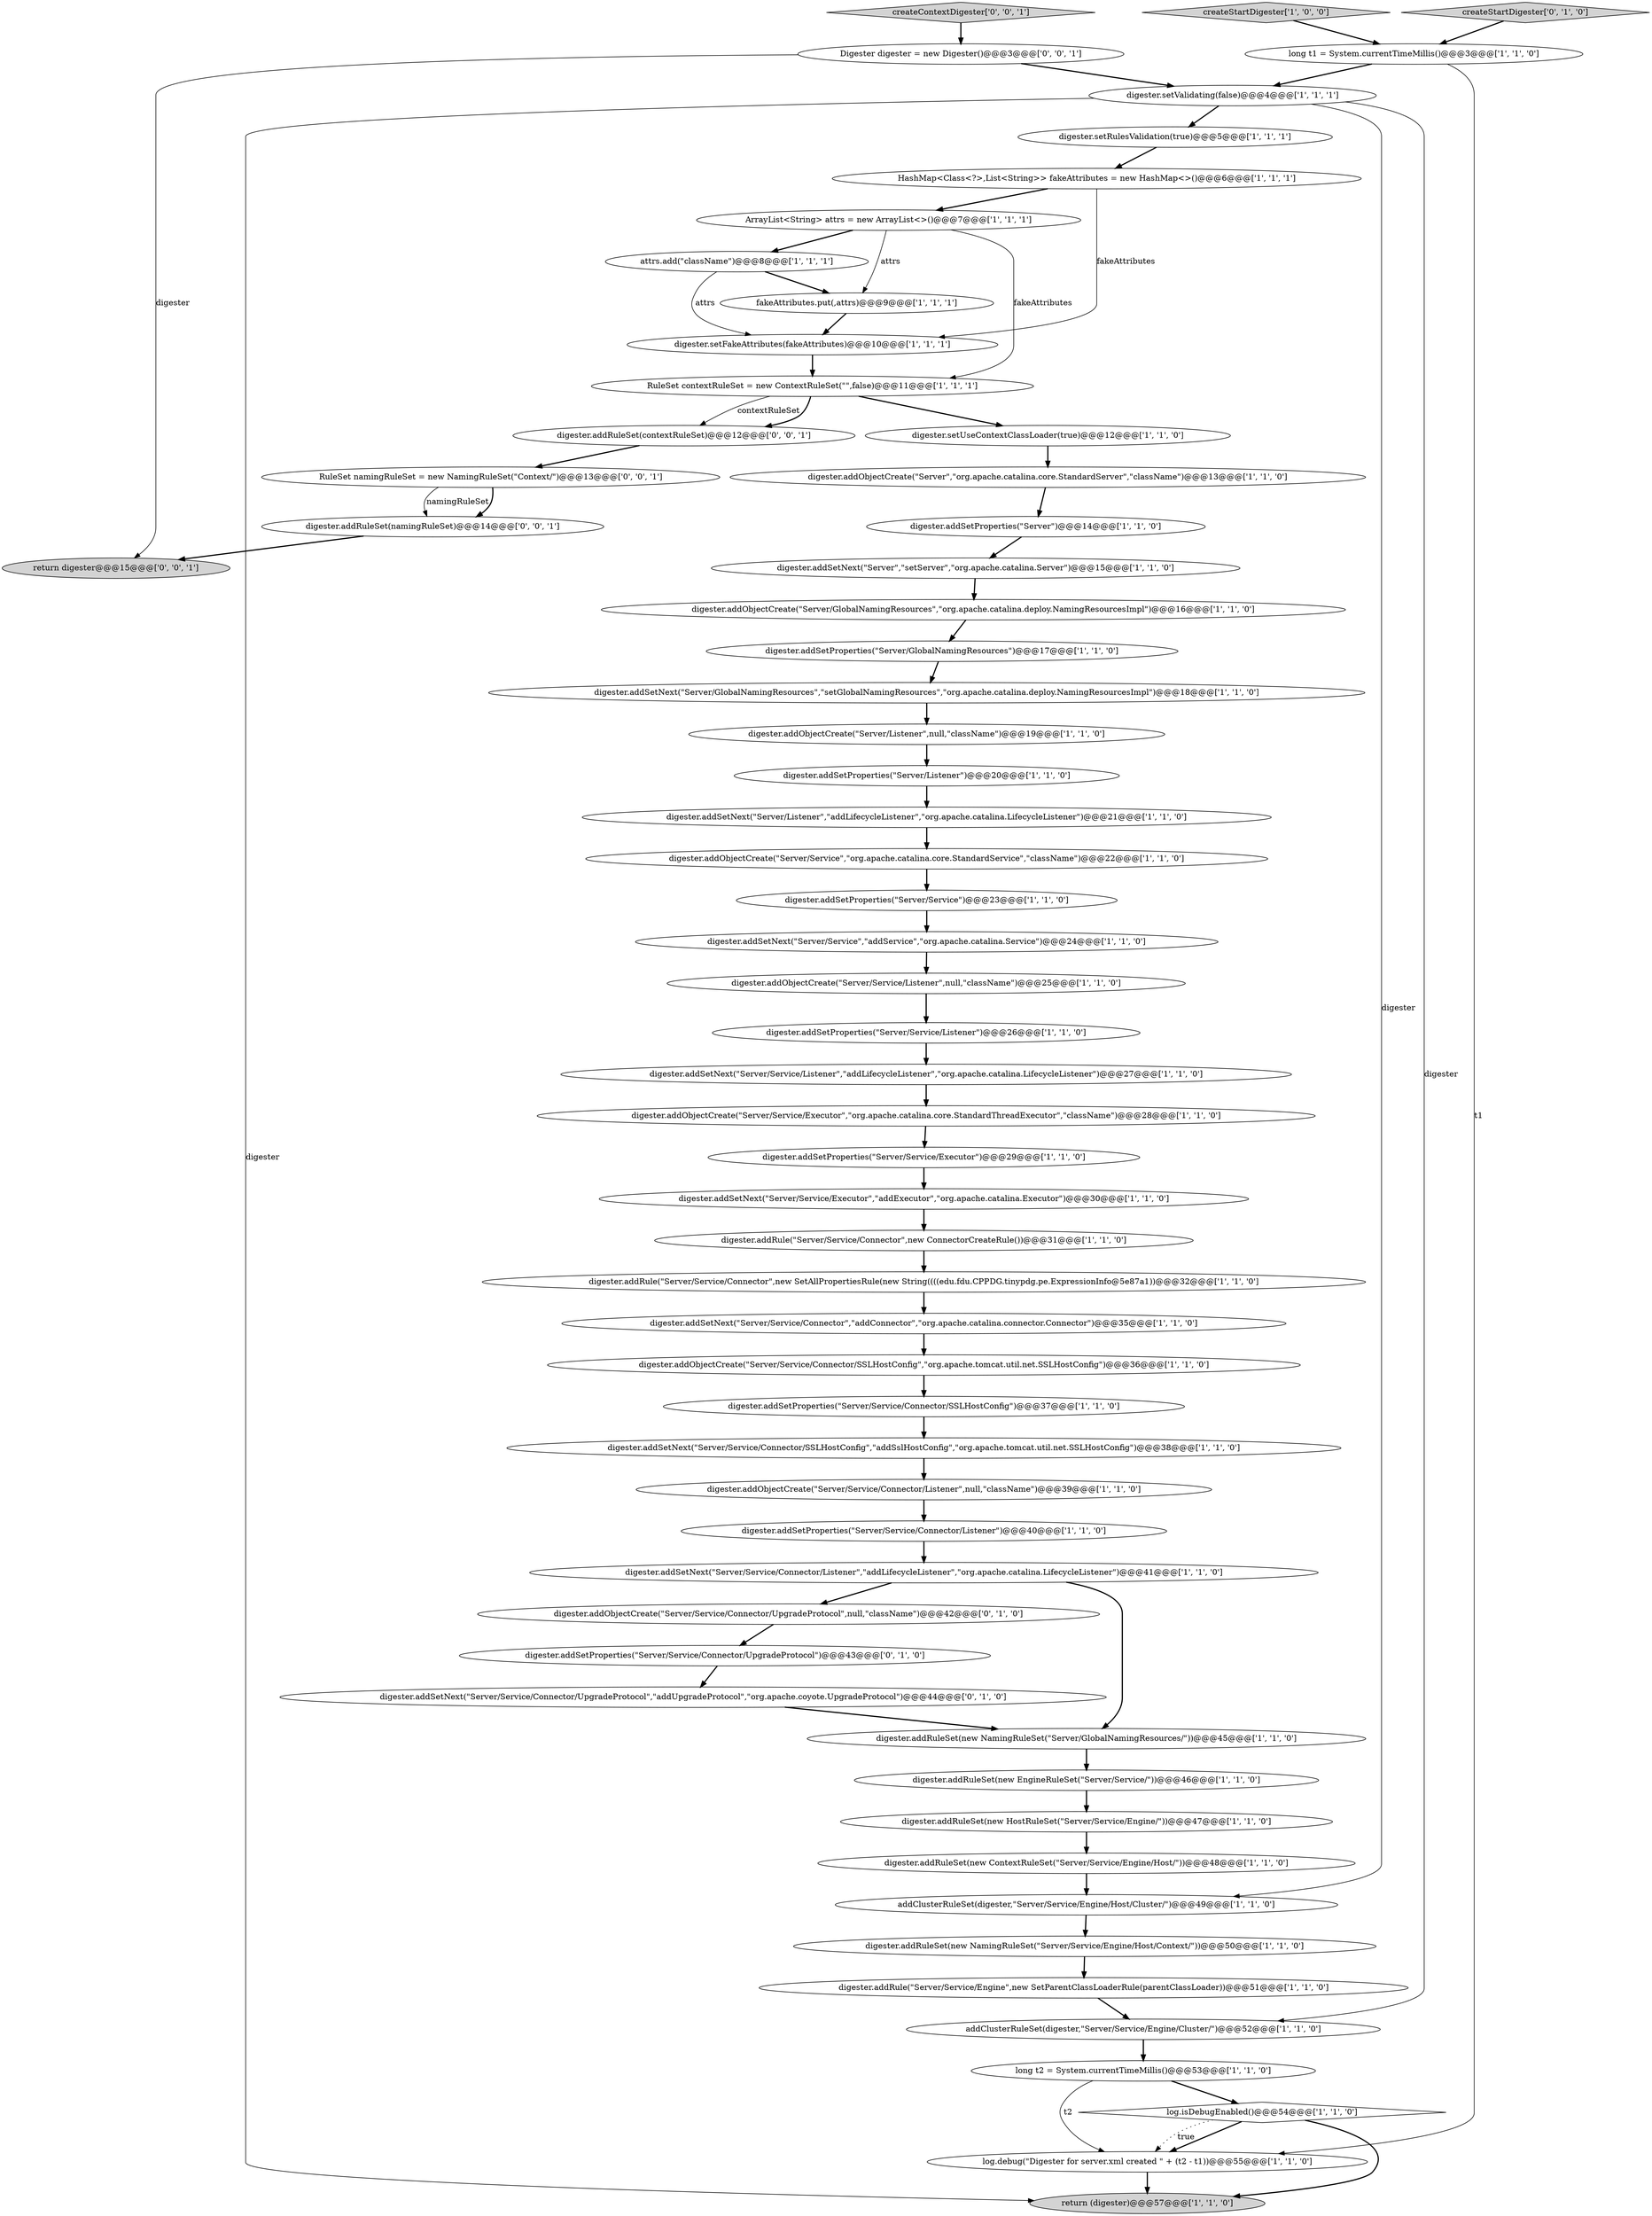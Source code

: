 digraph {
19 [style = filled, label = "digester.addSetProperties(\"Server/Service/Connector/SSLHostConfig\")@@@37@@@['1', '1', '0']", fillcolor = white, shape = ellipse image = "AAA0AAABBB1BBB"];
39 [style = filled, label = "digester.addObjectCreate(\"Server/Service/Connector/Listener\",null,\"className\")@@@39@@@['1', '1', '0']", fillcolor = white, shape = ellipse image = "AAA0AAABBB1BBB"];
15 [style = filled, label = "digester.addSetProperties(\"Server/Service/Listener\")@@@26@@@['1', '1', '0']", fillcolor = white, shape = ellipse image = "AAA0AAABBB1BBB"];
25 [style = filled, label = "digester.addRule(\"Server/Service/Connector\",new SetAllPropertiesRule(new String((((edu.fdu.CPPDG.tinypdg.pe.ExpressionInfo@5e87a1))@@@32@@@['1', '1', '0']", fillcolor = white, shape = ellipse image = "AAA0AAABBB1BBB"];
26 [style = filled, label = "digester.addRule(\"Server/Service/Engine\",new SetParentClassLoaderRule(parentClassLoader))@@@51@@@['1', '1', '0']", fillcolor = white, shape = ellipse image = "AAA0AAABBB1BBB"];
2 [style = filled, label = "digester.addSetNext(\"Server/GlobalNamingResources\",\"setGlobalNamingResources\",\"org.apache.catalina.deploy.NamingResourcesImpl\")@@@18@@@['1', '1', '0']", fillcolor = white, shape = ellipse image = "AAA0AAABBB1BBB"];
20 [style = filled, label = "digester.addSetProperties(\"Server/Service/Connector/Listener\")@@@40@@@['1', '1', '0']", fillcolor = white, shape = ellipse image = "AAA0AAABBB1BBB"];
34 [style = filled, label = "digester.addObjectCreate(\"Server/GlobalNamingResources\",\"org.apache.catalina.deploy.NamingResourcesImpl\")@@@16@@@['1', '1', '0']", fillcolor = white, shape = ellipse image = "AAA0AAABBB1BBB"];
46 [style = filled, label = "digester.addSetProperties(\"Server/GlobalNamingResources\")@@@17@@@['1', '1', '0']", fillcolor = white, shape = ellipse image = "AAA0AAABBB1BBB"];
17 [style = filled, label = "digester.addRuleSet(new EngineRuleSet(\"Server/Service/\"))@@@46@@@['1', '1', '0']", fillcolor = white, shape = ellipse image = "AAA0AAABBB1BBB"];
24 [style = filled, label = "digester.addObjectCreate(\"Server/Listener\",null,\"className\")@@@19@@@['1', '1', '0']", fillcolor = white, shape = ellipse image = "AAA0AAABBB1BBB"];
8 [style = filled, label = "digester.addSetProperties(\"Server/Listener\")@@@20@@@['1', '1', '0']", fillcolor = white, shape = ellipse image = "AAA0AAABBB1BBB"];
12 [style = filled, label = "digester.setUseContextClassLoader(true)@@@12@@@['1', '1', '0']", fillcolor = white, shape = ellipse image = "AAA0AAABBB1BBB"];
30 [style = filled, label = "digester.addObjectCreate(\"Server/Service/Executor\",\"org.apache.catalina.core.StandardThreadExecutor\",\"className\")@@@28@@@['1', '1', '0']", fillcolor = white, shape = ellipse image = "AAA0AAABBB1BBB"];
51 [style = filled, label = "digester.addObjectCreate(\"Server/Service/Connector/UpgradeProtocol\",null,\"className\")@@@42@@@['0', '1', '0']", fillcolor = white, shape = ellipse image = "AAA1AAABBB2BBB"];
53 [style = filled, label = "digester.addSetProperties(\"Server/Service/Connector/UpgradeProtocol\")@@@43@@@['0', '1', '0']", fillcolor = white, shape = ellipse image = "AAA1AAABBB2BBB"];
27 [style = filled, label = "long t2 = System.currentTimeMillis()@@@53@@@['1', '1', '0']", fillcolor = white, shape = ellipse image = "AAA0AAABBB1BBB"];
58 [style = filled, label = "Digester digester = new Digester()@@@3@@@['0', '0', '1']", fillcolor = white, shape = ellipse image = "AAA0AAABBB3BBB"];
22 [style = filled, label = "digester.addRuleSet(new HostRuleSet(\"Server/Service/Engine/\"))@@@47@@@['1', '1', '0']", fillcolor = white, shape = ellipse image = "AAA0AAABBB1BBB"];
52 [style = filled, label = "digester.addSetNext(\"Server/Service/Connector/UpgradeProtocol\",\"addUpgradeProtocol\",\"org.apache.coyote.UpgradeProtocol\")@@@44@@@['0', '1', '0']", fillcolor = white, shape = ellipse image = "AAA1AAABBB2BBB"];
43 [style = filled, label = "digester.addSetNext(\"Server/Service/Listener\",\"addLifecycleListener\",\"org.apache.catalina.LifecycleListener\")@@@27@@@['1', '1', '0']", fillcolor = white, shape = ellipse image = "AAA0AAABBB1BBB"];
59 [style = filled, label = "return digester@@@15@@@['0', '0', '1']", fillcolor = lightgray, shape = ellipse image = "AAA0AAABBB3BBB"];
45 [style = filled, label = "digester.addSetNext(\"Server/Service/Connector/Listener\",\"addLifecycleListener\",\"org.apache.catalina.LifecycleListener\")@@@41@@@['1', '1', '0']", fillcolor = white, shape = ellipse image = "AAA0AAABBB1BBB"];
36 [style = filled, label = "createStartDigester['1', '0', '0']", fillcolor = lightgray, shape = diamond image = "AAA0AAABBB1BBB"];
38 [style = filled, label = "digester.addObjectCreate(\"Server/Service/Listener\",null,\"className\")@@@25@@@['1', '1', '0']", fillcolor = white, shape = ellipse image = "AAA0AAABBB1BBB"];
54 [style = filled, label = "createContextDigester['0', '0', '1']", fillcolor = lightgray, shape = diamond image = "AAA0AAABBB3BBB"];
33 [style = filled, label = "digester.addRuleSet(new NamingRuleSet(\"Server/Service/Engine/Host/Context/\"))@@@50@@@['1', '1', '0']", fillcolor = white, shape = ellipse image = "AAA0AAABBB1BBB"];
1 [style = filled, label = "digester.addSetNext(\"Server/Service/Connector\",\"addConnector\",\"org.apache.catalina.connector.Connector\")@@@35@@@['1', '1', '0']", fillcolor = white, shape = ellipse image = "AAA0AAABBB1BBB"];
21 [style = filled, label = "digester.addRuleSet(new ContextRuleSet(\"Server/Service/Engine/Host/\"))@@@48@@@['1', '1', '0']", fillcolor = white, shape = ellipse image = "AAA0AAABBB1BBB"];
42 [style = filled, label = "long t1 = System.currentTimeMillis()@@@3@@@['1', '1', '0']", fillcolor = white, shape = ellipse image = "AAA0AAABBB1BBB"];
40 [style = filled, label = "RuleSet contextRuleSet = new ContextRuleSet(\"\",false)@@@11@@@['1', '1', '1']", fillcolor = white, shape = ellipse image = "AAA0AAABBB1BBB"];
18 [style = filled, label = "digester.addRule(\"Server/Service/Connector\",new ConnectorCreateRule())@@@31@@@['1', '1', '0']", fillcolor = white, shape = ellipse image = "AAA0AAABBB1BBB"];
49 [style = filled, label = "digester.addSetNext(\"Server/Service\",\"addService\",\"org.apache.catalina.Service\")@@@24@@@['1', '1', '0']", fillcolor = white, shape = ellipse image = "AAA0AAABBB1BBB"];
6 [style = filled, label = "digester.addRuleSet(new NamingRuleSet(\"Server/GlobalNamingResources/\"))@@@45@@@['1', '1', '0']", fillcolor = white, shape = ellipse image = "AAA0AAABBB1BBB"];
14 [style = filled, label = "digester.addSetNext(\"Server/Service/Executor\",\"addExecutor\",\"org.apache.catalina.Executor\")@@@30@@@['1', '1', '0']", fillcolor = white, shape = ellipse image = "AAA0AAABBB1BBB"];
48 [style = filled, label = "return (digester)@@@57@@@['1', '1', '0']", fillcolor = lightgray, shape = ellipse image = "AAA0AAABBB1BBB"];
4 [style = filled, label = "attrs.add(\"className\")@@@8@@@['1', '1', '1']", fillcolor = white, shape = ellipse image = "AAA0AAABBB1BBB"];
56 [style = filled, label = "digester.addRuleSet(contextRuleSet)@@@12@@@['0', '0', '1']", fillcolor = white, shape = ellipse image = "AAA0AAABBB3BBB"];
10 [style = filled, label = "addClusterRuleSet(digester,\"Server/Service/Engine/Host/Cluster/\")@@@49@@@['1', '1', '0']", fillcolor = white, shape = ellipse image = "AAA0AAABBB1BBB"];
32 [style = filled, label = "digester.addSetNext(\"Server\",\"setServer\",\"org.apache.catalina.Server\")@@@15@@@['1', '1', '0']", fillcolor = white, shape = ellipse image = "AAA0AAABBB1BBB"];
3 [style = filled, label = "digester.addObjectCreate(\"Server/Service/Connector/SSLHostConfig\",\"org.apache.tomcat.util.net.SSLHostConfig\")@@@36@@@['1', '1', '0']", fillcolor = white, shape = ellipse image = "AAA0AAABBB1BBB"];
5 [style = filled, label = "fakeAttributes.put(,attrs)@@@9@@@['1', '1', '1']", fillcolor = white, shape = ellipse image = "AAA0AAABBB1BBB"];
23 [style = filled, label = "digester.addSetNext(\"Server/Listener\",\"addLifecycleListener\",\"org.apache.catalina.LifecycleListener\")@@@21@@@['1', '1', '0']", fillcolor = white, shape = ellipse image = "AAA0AAABBB1BBB"];
9 [style = filled, label = "digester.setFakeAttributes(fakeAttributes)@@@10@@@['1', '1', '1']", fillcolor = white, shape = ellipse image = "AAA0AAABBB1BBB"];
29 [style = filled, label = "HashMap<Class<?>,List<String>> fakeAttributes = new HashMap<>()@@@6@@@['1', '1', '1']", fillcolor = white, shape = ellipse image = "AAA0AAABBB1BBB"];
55 [style = filled, label = "digester.addRuleSet(namingRuleSet)@@@14@@@['0', '0', '1']", fillcolor = white, shape = ellipse image = "AAA0AAABBB3BBB"];
57 [style = filled, label = "RuleSet namingRuleSet = new NamingRuleSet(\"Context/\")@@@13@@@['0', '0', '1']", fillcolor = white, shape = ellipse image = "AAA0AAABBB3BBB"];
47 [style = filled, label = "digester.setRulesValidation(true)@@@5@@@['1', '1', '1']", fillcolor = white, shape = ellipse image = "AAA0AAABBB1BBB"];
16 [style = filled, label = "addClusterRuleSet(digester,\"Server/Service/Engine/Cluster/\")@@@52@@@['1', '1', '0']", fillcolor = white, shape = ellipse image = "AAA0AAABBB1BBB"];
37 [style = filled, label = "ArrayList<String> attrs = new ArrayList<>()@@@7@@@['1', '1', '1']", fillcolor = white, shape = ellipse image = "AAA0AAABBB1BBB"];
7 [style = filled, label = "digester.addSetProperties(\"Server\")@@@14@@@['1', '1', '0']", fillcolor = white, shape = ellipse image = "AAA0AAABBB1BBB"];
31 [style = filled, label = "log.isDebugEnabled()@@@54@@@['1', '1', '0']", fillcolor = white, shape = diamond image = "AAA0AAABBB1BBB"];
44 [style = filled, label = "log.debug(\"Digester for server.xml created \" + (t2 - t1))@@@55@@@['1', '1', '0']", fillcolor = white, shape = ellipse image = "AAA0AAABBB1BBB"];
35 [style = filled, label = "digester.addSetProperties(\"Server/Service/Executor\")@@@29@@@['1', '1', '0']", fillcolor = white, shape = ellipse image = "AAA0AAABBB1BBB"];
50 [style = filled, label = "createStartDigester['0', '1', '0']", fillcolor = lightgray, shape = diamond image = "AAA0AAABBB2BBB"];
28 [style = filled, label = "digester.addObjectCreate(\"Server\",\"org.apache.catalina.core.StandardServer\",\"className\")@@@13@@@['1', '1', '0']", fillcolor = white, shape = ellipse image = "AAA0AAABBB1BBB"];
13 [style = filled, label = "digester.addSetProperties(\"Server/Service\")@@@23@@@['1', '1', '0']", fillcolor = white, shape = ellipse image = "AAA0AAABBB1BBB"];
0 [style = filled, label = "digester.setValidating(false)@@@4@@@['1', '1', '1']", fillcolor = white, shape = ellipse image = "AAA0AAABBB1BBB"];
41 [style = filled, label = "digester.addObjectCreate(\"Server/Service\",\"org.apache.catalina.core.StandardService\",\"className\")@@@22@@@['1', '1', '0']", fillcolor = white, shape = ellipse image = "AAA0AAABBB1BBB"];
11 [style = filled, label = "digester.addSetNext(\"Server/Service/Connector/SSLHostConfig\",\"addSslHostConfig\",\"org.apache.tomcat.util.net.SSLHostConfig\")@@@38@@@['1', '1', '0']", fillcolor = white, shape = ellipse image = "AAA0AAABBB1BBB"];
28->7 [style = bold, label=""];
27->44 [style = solid, label="t2"];
31->44 [style = bold, label=""];
12->28 [style = bold, label=""];
42->0 [style = bold, label=""];
36->42 [style = bold, label=""];
38->15 [style = bold, label=""];
4->9 [style = solid, label="attrs"];
40->12 [style = bold, label=""];
58->59 [style = solid, label="digester"];
49->38 [style = bold, label=""];
14->18 [style = bold, label=""];
26->16 [style = bold, label=""];
39->20 [style = bold, label=""];
29->37 [style = bold, label=""];
31->48 [style = bold, label=""];
15->43 [style = bold, label=""];
42->44 [style = solid, label="t1"];
11->39 [style = bold, label=""];
4->5 [style = bold, label=""];
52->6 [style = bold, label=""];
54->58 [style = bold, label=""];
8->23 [style = bold, label=""];
9->40 [style = bold, label=""];
44->48 [style = bold, label=""];
18->25 [style = bold, label=""];
29->9 [style = solid, label="fakeAttributes"];
41->13 [style = bold, label=""];
6->17 [style = bold, label=""];
51->53 [style = bold, label=""];
50->42 [style = bold, label=""];
55->59 [style = bold, label=""];
5->9 [style = bold, label=""];
40->56 [style = solid, label="contextRuleSet"];
37->5 [style = solid, label="attrs"];
21->10 [style = bold, label=""];
25->1 [style = bold, label=""];
20->45 [style = bold, label=""];
0->16 [style = solid, label="digester"];
57->55 [style = solid, label="namingRuleSet"];
56->57 [style = bold, label=""];
7->32 [style = bold, label=""];
13->49 [style = bold, label=""];
1->3 [style = bold, label=""];
45->6 [style = bold, label=""];
19->11 [style = bold, label=""];
37->4 [style = bold, label=""];
34->46 [style = bold, label=""];
45->51 [style = bold, label=""];
40->56 [style = bold, label=""];
3->19 [style = bold, label=""];
33->26 [style = bold, label=""];
16->27 [style = bold, label=""];
58->0 [style = bold, label=""];
2->24 [style = bold, label=""];
32->34 [style = bold, label=""];
0->47 [style = bold, label=""];
23->41 [style = bold, label=""];
43->30 [style = bold, label=""];
30->35 [style = bold, label=""];
17->22 [style = bold, label=""];
22->21 [style = bold, label=""];
57->55 [style = bold, label=""];
37->40 [style = solid, label="fakeAttributes"];
24->8 [style = bold, label=""];
31->44 [style = dotted, label="true"];
10->33 [style = bold, label=""];
46->2 [style = bold, label=""];
35->14 [style = bold, label=""];
27->31 [style = bold, label=""];
0->10 [style = solid, label="digester"];
47->29 [style = bold, label=""];
0->48 [style = solid, label="digester"];
53->52 [style = bold, label=""];
}
